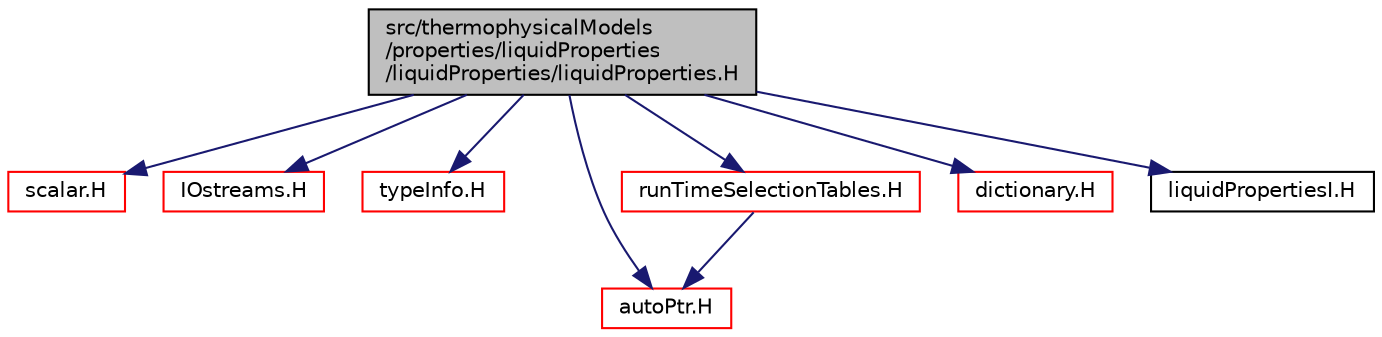 digraph "src/thermophysicalModels/properties/liquidProperties/liquidProperties/liquidProperties.H"
{
  bgcolor="transparent";
  edge [fontname="Helvetica",fontsize="10",labelfontname="Helvetica",labelfontsize="10"];
  node [fontname="Helvetica",fontsize="10",shape=record];
  Node1 [label="src/thermophysicalModels\l/properties/liquidProperties\l/liquidProperties/liquidProperties.H",height=0.2,width=0.4,color="black", fillcolor="grey75", style="filled", fontcolor="black"];
  Node1 -> Node2 [color="midnightblue",fontsize="10",style="solid",fontname="Helvetica"];
  Node2 [label="scalar.H",height=0.2,width=0.4,color="red",URL="$a09076.html"];
  Node1 -> Node3 [color="midnightblue",fontsize="10",style="solid",fontname="Helvetica"];
  Node3 [label="IOstreams.H",height=0.2,width=0.4,color="red",URL="$a07902.html",tooltip="Useful combination of include files which define Sin, Sout and Serr and the use of IO streams general..."];
  Node1 -> Node4 [color="midnightblue",fontsize="10",style="solid",fontname="Helvetica"];
  Node4 [label="typeInfo.H",height=0.2,width=0.4,color="red",URL="$a07987.html"];
  Node1 -> Node5 [color="midnightblue",fontsize="10",style="solid",fontname="Helvetica"];
  Node5 [label="autoPtr.H",height=0.2,width=0.4,color="red",URL="$a08577.html"];
  Node1 -> Node6 [color="midnightblue",fontsize="10",style="solid",fontname="Helvetica"];
  Node6 [label="runTimeSelectionTables.H",height=0.2,width=0.4,color="red",URL="$a07967.html",tooltip="Macros to ease declaration of run-time selection tables. "];
  Node6 -> Node5 [color="midnightblue",fontsize="10",style="solid",fontname="Helvetica"];
  Node1 -> Node7 [color="midnightblue",fontsize="10",style="solid",fontname="Helvetica"];
  Node7 [label="dictionary.H",height=0.2,width=0.4,color="red",URL="$a07811.html"];
  Node1 -> Node8 [color="midnightblue",fontsize="10",style="solid",fontname="Helvetica"];
  Node8 [label="liquidPropertiesI.H",height=0.2,width=0.4,color="black",URL="$a10316.html"];
}
